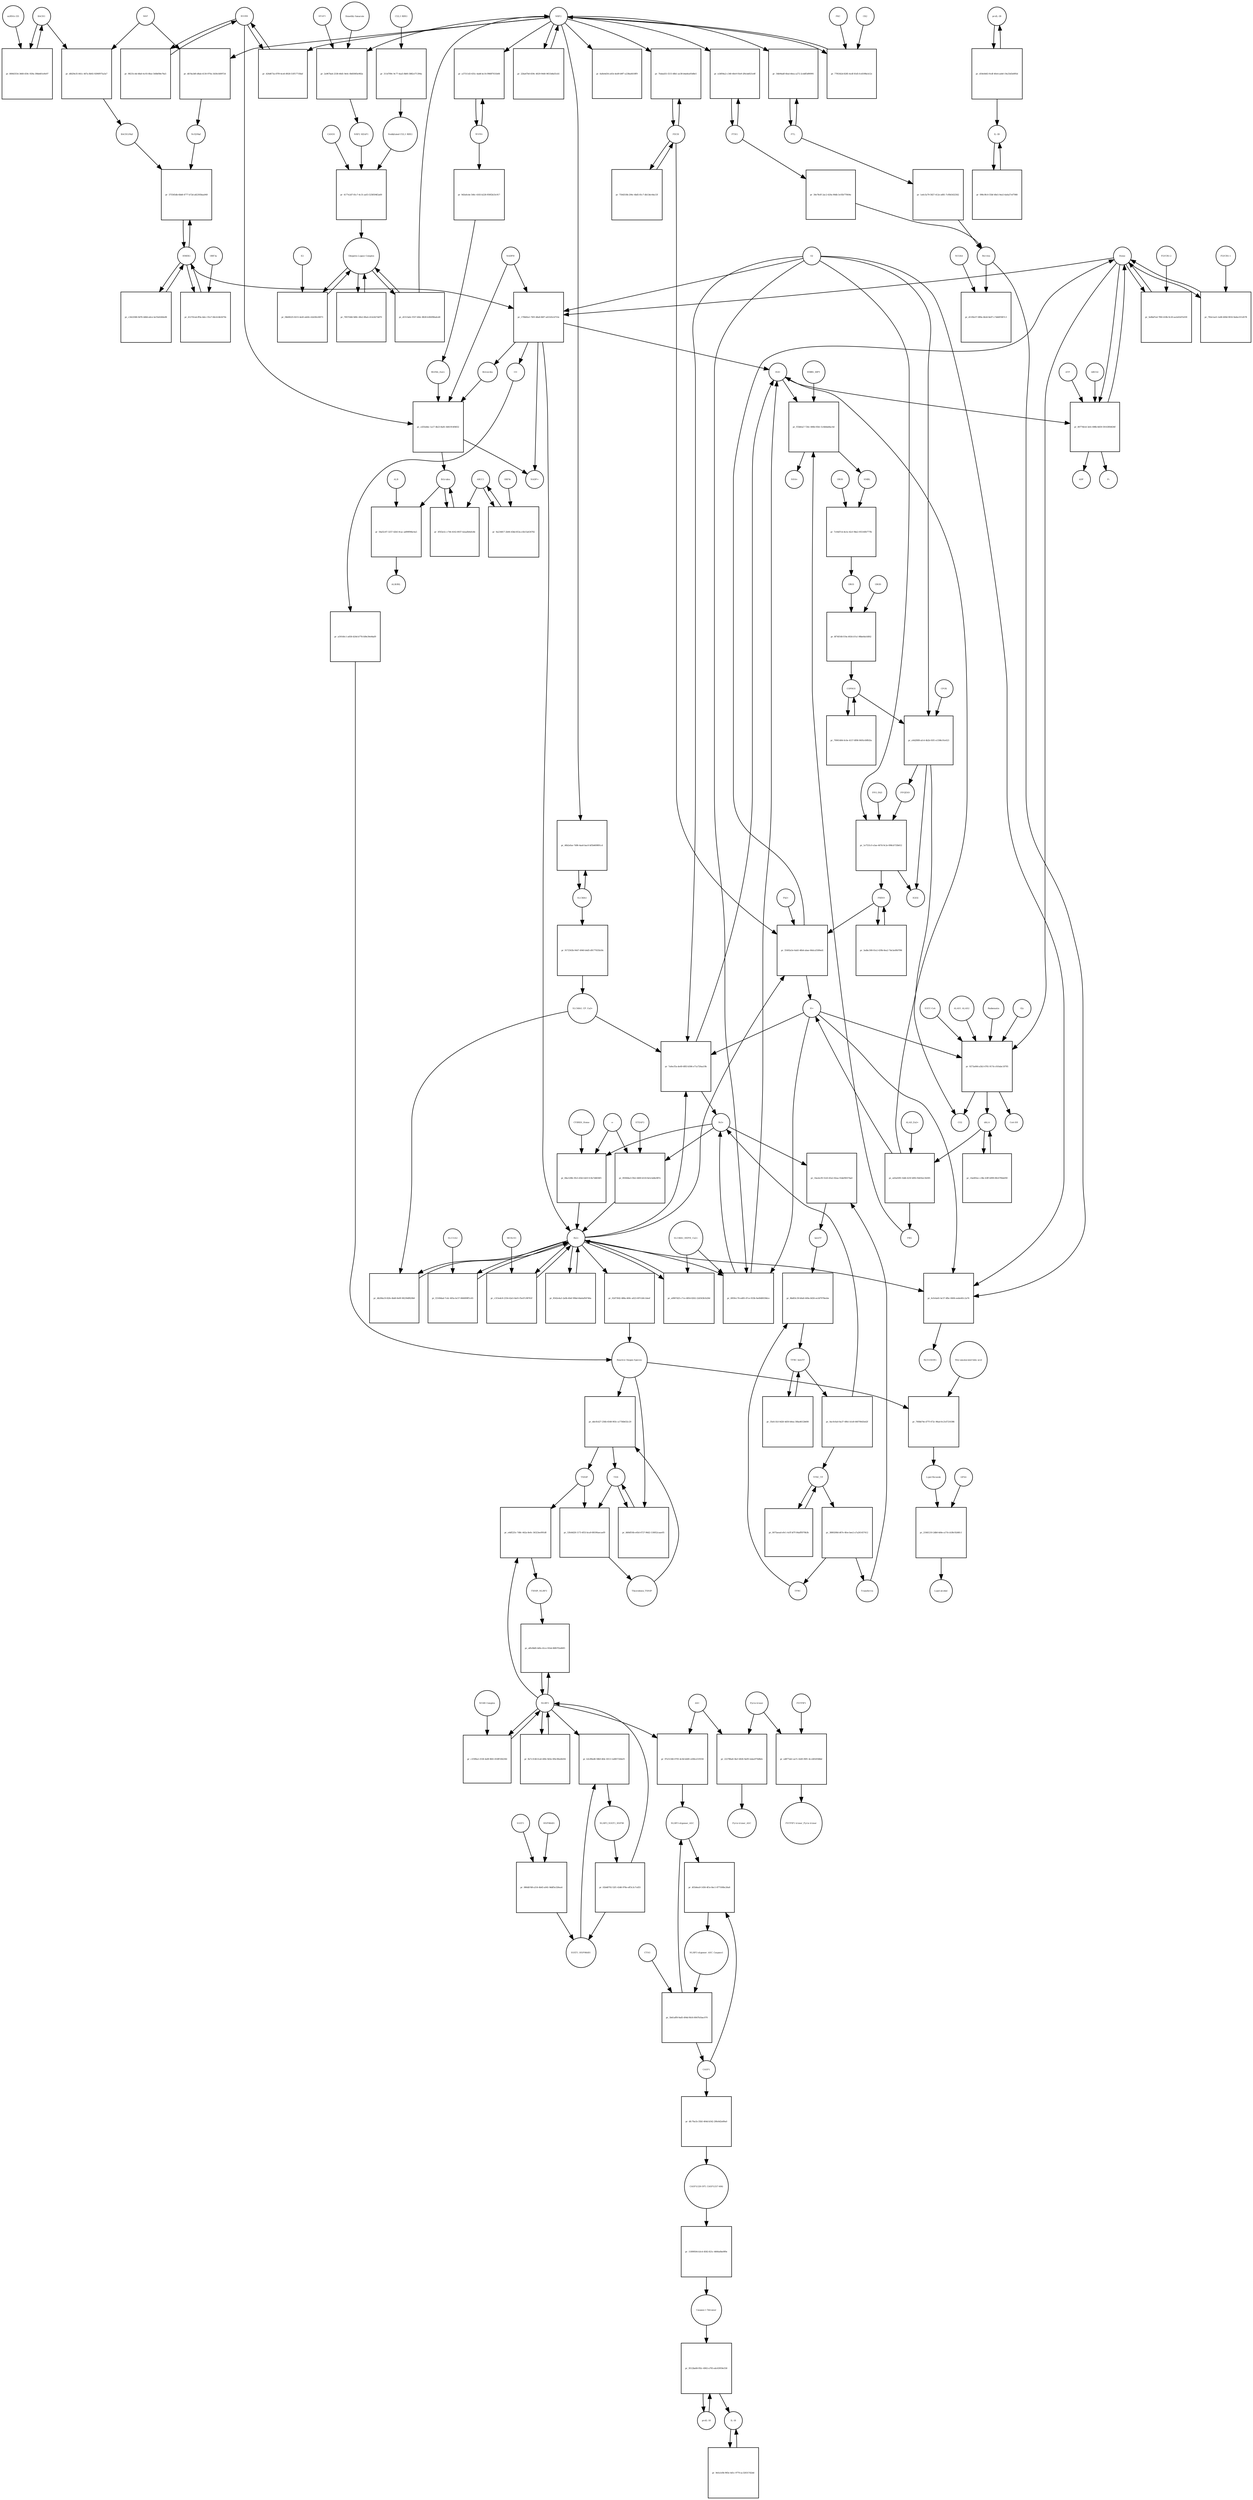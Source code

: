 strict digraph  {
Heme [annotation="urn_miriam_obo.chebi_CHEBI%3A30413", bipartite=0, cls="simple chemical", fontsize=4, label=Heme, shape=circle];
"pr_170b82a1-76f3-48a8-86f7-a63145cb753e" [annotation="", bipartite=1, cls=process, fontsize=4, label="pr_170b82a1-76f3-48a8-86f7-a63145cb753e", shape=square];
Biliverdin [annotation="urn_miriam_obo.chebi_CHEBI%3A17033", bipartite=0, cls="simple chemical", fontsize=4, label=Biliverdin, shape=circle];
HMOX1 [annotation="", bipartite=0, cls=macromolecule, fontsize=4, label=HMOX1, shape=circle];
O2 [annotation="urn_miriam_obo.chebi_CHEBI%3A15379", bipartite=0, cls="simple chemical", fontsize=4, label=O2, shape=circle];
NADPH [annotation="urn_miriam_obo.chebi_CHEBI%3A16474", bipartite=0, cls="simple chemical", fontsize=4, label=NADPH, shape=circle];
H2O [annotation="urn_miriam_obo.chebi_CHEBI%3A15377", bipartite=0, cls="simple chemical", fontsize=4, label=H2O, shape=circle];
"Fe2+" [annotation="urn_miriam_obo.chebi_CHEBI%3A29033", bipartite=0, cls="simple chemical", fontsize=4, label="Fe2+", shape=circle];
"NADP+" [annotation="urn_miriam_obo.chebi_CHEBI%3A18009", bipartite=0, cls="simple chemical", fontsize=4, label="NADP+", shape=circle];
CO [annotation="urn_miriam_obo.chebi_CHEBI%3A17245", bipartite=0, cls="simple chemical", fontsize=4, label=CO, shape=circle];
"pr_5e8bd7a4-7f60-418b-9c20-aa2e02d7e039" [annotation="", bipartite=1, cls=process, fontsize=4, label="pr_5e8bd7a4-7f60-418b-9c20-aa2e02d7e039", shape=square];
"FLVCR1-2" [annotation=urn_miriam_uniprot_Q9Y5Y0, bipartite=0, cls=macromolecule, fontsize=4, label="FLVCR1-2", shape=circle];
"pr_cd35ebbc-1a17-4b23-8a81-0d41914f4832" [annotation="", bipartite=1, cls=process, fontsize=4, label="pr_cd35ebbc-1a17-4b23-8a81-0d41914f4832", shape=square];
Bilirubin [annotation="urn_miriam_obo.chebi_CHEBI%3A16990", bipartite=0, cls="simple chemical", fontsize=4, label=Bilirubin, shape=circle];
BLVRB [annotation=urn_miriam_uniprot_P30043, bipartite=0, cls=macromolecule, fontsize=4, label=BLVRB, shape=circle];
"BLVRA_Zn2+" [annotation="urn_miriam_obo.chebi_CHEBI%3A29805|urn_miriam_uniprot_P53004", bipartite=0, cls=complex, fontsize=4, label="BLVRA_Zn2+", shape=circle];
"pr_3f5f2e5c-c744-4162-8937-b2aafb0efe4b" [annotation="", bipartite=1, cls=process, fontsize=4, label="pr_3f5f2e5c-c744-4162-8937-b2aafb0efe4b", shape=square];
ABCC1 [annotation="", bipartite=0, cls=macromolecule, fontsize=4, label=ABCC1, shape=circle];
"pr_56af2c87-3257-42b5-9cac-ad99f90bc6a5" [annotation="", bipartite=1, cls=process, fontsize=4, label="pr_56af2c87-3257-42b5-9cac-ad99f90bc6a5", shape=square];
ALB [annotation=urn_miriam_uniprot_P02768, bipartite=0, cls=macromolecule, fontsize=4, label=ALB, shape=circle];
"ALB/BIL" [annotation="urn_miriam_uniprot_P02768|urn_miriam_obo.chebi_CHEBI%3A16990", bipartite=0, cls=complex, fontsize=4, label="ALB/BIL", shape=circle];
NRF2 [annotation="", bipartite=0, cls=macromolecule, fontsize=4, label=NRF2, shape=circle];
"pr_db7da3d0-d8ab-4130-970a-3430cfd09724" [annotation="", bipartite=1, cls=process, fontsize=4, label="pr_db7da3d0-d8ab-4130-970a-3430cfd09724", shape=square];
MAF [annotation=urn_miriam_uniprot_O75444, bipartite=0, cls=macromolecule, fontsize=4, label=MAF, shape=circle];
"Nrf2/Maf" [annotation="", bipartite=0, cls=complex, fontsize=4, label="Nrf2/Maf", shape=circle];
"pr_dfd29e35-841c-467a-8b92-9290f975a3a7" [annotation="", bipartite=1, cls=process, fontsize=4, label="pr_dfd29e35-841c-467a-8b92-9290f975a3a7", shape=square];
BACH1 [annotation=urn_miriam_uniprot_O14867, bipartite=0, cls=macromolecule, fontsize=4, label=BACH1, shape=circle];
"BACH1/Maf" [annotation="", bipartite=0, cls=complex, fontsize=4, label="BACH1/Maf", shape=circle];
"pr_80843554-3468-459c-929a-39bb401e9e97" [annotation="", bipartite=1, cls=process, fontsize=4, label="pr_80843554-3468-459c-929a-39bb401e9e97", shape=square];
"miRNA-155" [annotation=urn_miriam_ncbigene_406947, bipartite=0, cls="nucleic acid feature", fontsize=4, label="miRNA-155", shape=circle];
"pr_375565db-6bb8-4777-b72d-a82393baa949" [annotation="", bipartite=1, cls=process, fontsize=4, label="pr_375565db-6bb8-4777-b72d-a82393baa949", shape=square];
PRIN9 [annotation="urn_miriam_obo.chebi_CHEBI%3A15430", bipartite=0, cls="simple chemical", fontsize=4, label=PRIN9, shape=circle];
"pr_55492a5e-6ab5-46b4-abae-66dca5589ed1" [annotation="", bipartite=1, cls=process, fontsize=4, label="pr_55492a5e-6ab5-46b4-abae-66dca5589ed1", shape=square];
FECH [annotation=urn_miriam_uniprot_P22830, bipartite=0, cls=macromolecule, fontsize=4, label=FECH, shape=circle];
"Pb2+" [annotation="urn_miriam_obo.chebi_CHEBI%3A27889", bipartite=0, cls="simple chemical", fontsize=4, label="Pb2+", shape=circle];
"H+" [annotation="urn_miriam_obo.chebi_CHEBI%3A15378", bipartite=0, cls="simple chemical", fontsize=4, label="H+", shape=circle];
"SUCC-CoA" [annotation="urn_miriam_obo.chebi_CHEBI%3A57292", bipartite=0, cls="simple chemical", fontsize=4, label="SUCC-CoA", shape=circle];
"pr_9273a064-a5b3-4781-917d-c010abc18795" [annotation="", bipartite=1, cls=process, fontsize=4, label="pr_9273a064-a5b3-4781-917d-c010abc18795", shape=square];
dALA [annotation="urn_miriam_obo.chebi_CHEBI%3A356416", bipartite=0, cls="simple chemical", fontsize=4, label=dALA, shape=circle];
ALAS1_ALAS2 [annotation="urn_miriam_uniprot_P13196|urn_miriam_uniprot_P22557", bipartite=0, cls=complex, fontsize=4, label=ALAS1_ALAS2, shape=circle];
Panhematin [annotation="urn_miriam_obo.chebi_CHEBI%3A50385", bipartite=0, cls="simple chemical", fontsize=4, label=Panhematin, shape=circle];
Gly [annotation="urn_miriam_obo.chebi_CHEBI%3A57305", bipartite=0, cls="simple chemical", fontsize=4, label=Gly, shape=circle];
"CoA-SH" [annotation="urn_miriam_obo.chebi_CHEBI%3A15346", bipartite=0, cls="simple chemical", fontsize=4, label="CoA-SH", shape=circle];
CO2 [annotation="urn_miriam_obo.chebi_CHEBI%3A16526", bipartite=0, cls="simple chemical", fontsize=4, label=CO2, shape=circle];
"pr_2a967ba4-2338-46d1-9e0c-0b83085e982a" [annotation="", bipartite=1, cls=process, fontsize=4, label="pr_2a967ba4-2338-46d1-9e0c-0b83085e982a", shape=square];
KEAP1 [annotation=urn_miriam_uniprot_Q14145, bipartite=0, cls=macromolecule, fontsize=4, label=KEAP1, shape=circle];
NRF2_KEAP1 [annotation="urn_miriam_uniprot_Q14145|urn_miriam_uniprot_Q16236", bipartite=0, cls=complex, fontsize=4, label=NRF2_KEAP1, shape=circle];
"Dimethly fumarate" [annotation="urn_miriam_obo.chebi_CHEBI%3A76004", bipartite=0, cls="simple chemical", fontsize=4, label="Dimethly fumarate", shape=circle];
"Ubiquitin Ligase Complex" [annotation="urn_miriam_uniprot_Q14145|urn_miriam_uniprot_Q15843|urn_miriam_uniprot_Q13618|urn_miriam_uniprot_P62877|urn_miriam_uniprot_Q16236|urn_miriam_uniprot_P0CG48|urn_miriam_pubmed_19940261|urn_miriam_interpro_IPR000608", bipartite=0, cls=complex, fontsize=4, label="Ubiquitin Ligase Complex", shape=circle];
"pr_70f37d46-9d9c-49e2-8fad-cfcb2427dd70" [annotation="", bipartite=1, cls=process, fontsize=4, label="pr_70f37d46-9d9c-49e2-8fad-cfcb2427dd70", shape=square];
"pr_ed3a03f0-1b46-425f-b992-fb450a13b595" [annotation="", bipartite=1, cls=process, fontsize=4, label="pr_ed3a03f0-1b46-425f-b992-fb450a13b595", shape=square];
PBG [annotation="urn_miriam_obo.chebi_CHEBI%3A58126", bipartite=0, cls="simple chemical", fontsize=4, label=PBG, shape=circle];
"ALAD_Zn2+" [annotation="urn_miriam_uniprot_P13716|urn_miriam_obo.chebi_CHEBI%3A29105", bipartite=0, cls=complex, fontsize=4, label="ALAD_Zn2+", shape=circle];
"pr_f55bfea7-726c-406b-93b1-5c4b8ab8ac4d" [annotation="", bipartite=1, cls=process, fontsize=4, label="pr_f55bfea7-726c-406b-93b1-5c4b8ab8ac4d", shape=square];
HMBL [annotation="urn_miriam_obo.chebi_CHEBI%3A57845", bipartite=0, cls="simple chemical", fontsize=4, label=HMBL, shape=circle];
HMBS_DIPY [annotation="urn_miriam_obo.chebi_CHEBI%3A36319|urn_miriam_uniprot_P08397", bipartite=0, cls=complex, fontsize=4, label=HMBS_DIPY, shape=circle];
"NH4+" [annotation="urn_miriam_obo.chebi_CHEBI%3A28938", bipartite=0, cls="simple chemical", fontsize=4, label="NH4+", shape=circle];
"pr_7c64d7cb-4e1e-42cf-9be2-95516fb777fb" [annotation="", bipartite=1, cls=process, fontsize=4, label="pr_7c64d7cb-4e1e-42cf-9be2-95516fb777fb", shape=square];
URO3 [annotation="urn_miriam_obo.chebi_CHEBI%3A15437", bipartite=0, cls="simple chemical", fontsize=4, label=URO3, shape=circle];
UROS [annotation=urn_miriam_uniprot_P10746, bipartite=0, cls=macromolecule, fontsize=4, label=UROS, shape=circle];
"pr_8f74f168-f19a-4924-b7a1-98be6dcfdf42" [annotation="", bipartite=1, cls=process, fontsize=4, label="pr_8f74f168-f19a-4924-b7a1-98be6dcfdf42", shape=square];
COPRO3 [annotation="urn_miriam_obo.chebi_CHEBI%3A15439", bipartite=0, cls="simple chemical", fontsize=4, label=COPRO3, shape=circle];
UROD [annotation=urn_miriam_uniprot_P06132, bipartite=0, cls=macromolecule, fontsize=4, label=UROD, shape=circle];
"pr_e9d2f8f8-afc4-4b2b-93f1-e1598c91e023" [annotation="", bipartite=1, cls=process, fontsize=4, label="pr_e9d2f8f8-afc4-4b2b-93f1-e1598c91e023", shape=square];
PPGEN9 [annotation="urn_miriam_obo.chebi_CHEBI%3A15435", bipartite=0, cls="simple chemical", fontsize=4, label=PPGEN9, shape=circle];
CPOX [annotation=urn_miriam_uniprot_P36551, bipartite=0, cls=macromolecule, fontsize=4, label=CPOX, shape=circle];
H2O2 [annotation="urn_miriam_obo.chebi_CHEBI%3A16240", bipartite=0, cls="simple chemical", fontsize=4, label=H2O2, shape=circle];
"pr_1e7531cf-e3ae-467d-9c2e-098cb733b612" [annotation="", bipartite=1, cls=process, fontsize=4, label="pr_1e7531cf-e3ae-467d-9c2e-098cb733b612", shape=square];
PPO_FAD [annotation="urn_miriam_obo.chebi_CHEBI%3A16238|urn_miriam_uniprot_P50336", bipartite=0, cls=complex, fontsize=4, label=PPO_FAD, shape=circle];
"pr_22ba67b0-839c-4029-9440-9651b8af3cb5" [annotation="", bipartite=1, cls=process, fontsize=4, label="pr_22ba67b0-839c-4029-9440-9651b8af3cb5", shape=square];
"pr_14a005ec-c38e-43ff-b999-89c67f6def00" [annotation="", bipartite=1, cls="uncertain process", fontsize=4, label="pr_14a005ec-c38e-43ff-b999-89c67f6def00", shape=square];
"pr_70901484-0c0e-4157-8f98-9695c69ffd3a" [annotation="", bipartite=1, cls="uncertain process", fontsize=4, label="pr_70901484-0c0e-4157-8f98-9695c69ffd3a", shape=square];
"pr_3adbc308-01e2-439b-8ea2-7de3a49b7f96" [annotation="", bipartite=1, cls="uncertain process", fontsize=4, label="pr_3adbc308-01e2-439b-8ea2-7de3a49b7f96", shape=square];
"Poly-unsaturated fatty acid" [annotation="urn_miriam_obo.chebi_CHEBI%3A26208", bipartite=0, cls="simple chemical", fontsize=4, label="Poly-unsaturated fatty acid", shape=circle];
"pr_760bb74e-d77f-472c-96ad-0c21d7216386" [annotation="", bipartite=1, cls=process, fontsize=4, label="pr_760bb74e-d77f-472c-96ad-0c21d7216386", shape=square];
"Lipid Peroxide" [annotation="urn_miriam_obo.chebi_CHEBI%3A61051", bipartite=0, cls="simple chemical", fontsize=4, label="Lipid Peroxide", shape=circle];
"Reactive Oxygen Species" [annotation="urn_miriam_obo.chebi_CHEBI%3A26523", bipartite=0, cls="simple chemical", fontsize=4, label="Reactive Oxygen Species", shape=circle];
"pr_6cfe4a61-bc57-4fbc-8406-eeded41c2a76" [annotation="", bipartite=1, cls=process, fontsize=4, label="pr_6cfe4a61-bc57-4fbc-8406-eeded41c2a76", shape=square];
"Fe(3+)O(OH)" [annotation="urn_miriam_obo.chebi_CHEBI%3A78619", bipartite=0, cls="simple chemical", fontsize=4, label="Fe(3+)O(OH)", shape=circle];
Ferritin [annotation=urn_miriam_uniprot_P02794, bipartite=0, cls=complex, fontsize=4, label=Ferritin, shape=circle];
"pr_db206a19-82fe-4bd0-8e9f-08239df820b0" [annotation="", bipartite=1, cls=process, fontsize=4, label="pr_db206a19-82fe-4bd0-8e9f-08239df820b0", shape=square];
"SLC40A1_CP_Cu2+" [annotation="urn_miriam_uniprot_P00450|urn_miriam_uniprot_Q9NP59|urn_miriam_obo.chebi_CHEBI%3A29036", bipartite=0, cls=complex, fontsize=4, label="SLC40A1_CP_Cu2+", shape=circle];
"pr_7a0ecf5a-de49-4f83-b584-e71a720aa19b" [annotation="", bipartite=1, cls=process, fontsize=4, label="pr_7a0ecf5a-de49-4f83-b584-e71a720aa19b", shape=square];
"Fe3+" [annotation="urn_miriam_obo.chebi_CHEBI%3A29034", bipartite=0, cls="simple chemical", fontsize=4, label="Fe3+", shape=circle];
SLC40A1 [annotation=urn_miriam_ncbigene_30061, bipartite=0, cls="nucleic acid feature", fontsize=4, label=SLC40A1, shape=circle];
"pr_46b2efae-7d06-4aa6-bac0-bf5b469891cd" [annotation="", bipartite=1, cls=process, fontsize=4, label="pr_46b2efae-7d06-4aa6-bac0-bf5b469891cd", shape=square];
FTH1 [annotation=urn_miriam_ncbigene_2495, bipartite=0, cls="nucleic acid feature", fontsize=4, label=FTH1, shape=circle];
"pr_e24f04a2-c340-40e9-93e9-2f6cbd021e8f" [annotation="", bipartite=1, cls=process, fontsize=4, label="pr_e24f04a2-c340-40e9-93e9-2f6cbd021e8f", shape=square];
FTL [annotation=urn_miriam_ncbigene_2512, bipartite=0, cls="nucleic acid feature", fontsize=4, label=FTL, shape=circle];
"pr_54b94adf-6fad-46ea-a272-2cddf5d90991" [annotation="", bipartite=1, cls=process, fontsize=4, label="pr_54b94adf-6fad-46ea-a272-2cddf5d90991", shape=square];
"pr_30e78cff-2ac2-420a-90db-3c05b77f404c" [annotation="", bipartite=1, cls=process, fontsize=4, label="pr_30e78cff-2ac2-420a-90db-3c05b77f404c", shape=square];
"pr_1a6c5a79-5827-412e-a681-7cf0b5432562" [annotation="", bipartite=1, cls=process, fontsize=4, label="pr_1a6c5a79-5827-412e-a681-7cf0b5432562", shape=square];
"pr_7fabad31-f215-48b1-ae38-b4a8ea93d8e5" [annotation="", bipartite=1, cls=process, fontsize=4, label="pr_7fabad31-f215-48b1-ae38-b4a8ea93d8e5", shape=square];
"pr_750d318b-204c-4bd5-81c7-db13dc44a13f" [annotation="", bipartite=1, cls=process, fontsize=4, label="pr_750d318b-204c-4bd5-81c7-db13dc44a13f", shape=square];
"pr_c3422586-9d76-448d-a6ce-bcf3e62b9a98" [annotation="", bipartite=1, cls=process, fontsize=4, label="pr_c3422586-9d76-448d-a6ce-bcf3e62b9a98", shape=square];
BLVRA [annotation=urn_miriam_ncbigene_644, bipartite=0, cls="nucleic acid feature", fontsize=4, label=BLVRA, shape=circle];
"pr_a37311d3-635c-4ab8-bc16-f968f7031b08" [annotation="", bipartite=1, cls=process, fontsize=4, label="pr_a37311d3-635c-4ab8-bc16-f968f7031b08", shape=square];
"pr_426d673a-87f9-4ce6-8928-51ff1771fbaf" [annotation="", bipartite=1, cls=process, fontsize=4, label="pr_426d673a-87f9-4ce6-8928-51ff1771fbaf", shape=square];
"pr_98231c4d-48a0-4c93-8fae-540bf08e76a5" [annotation="", bipartite=1, cls=process, fontsize=4, label="pr_98231c4d-48a0-4c93-8fae-540bf08e76a5", shape=square];
"pr_9d3a6cde-546c-4183-b228-959f2b33c917" [annotation="", bipartite=1, cls=process, fontsize=4, label="pr_9d3a6cde-546c-4183-b228-959f2b33c917", shape=square];
"pr_9172563b-9447-4940-b4d5-d9177635b18c" [annotation="", bipartite=1, cls=process, fontsize=4, label="pr_9172563b-9447-4940-b4d5-d9177635b18c", shape=square];
"pr_d11f6e57-089a-4b2d-8a97-c7dd4f5967c3" [annotation="", bipartite=1, cls=process, fontsize=4, label="pr_d11f6e57-089a-4b2d-8a97-c7dd4f5967c3", shape=square];
NCOA4 [annotation=urn_miriam_uniprot_Q13772, bipartite=0, cls=macromolecule, fontsize=4, label=NCOA4, shape=circle];
"pr_84a1208c-ffe5-43b3-b41f-fc9e7d4836f1" [annotation="", bipartite=1, cls=process, fontsize=4, label="pr_84a1208c-ffe5-43b3-b41f-fc9e7d4836f1", shape=square];
CYBRD1_Heme [annotation="urn_miriam_uniprot_Q53TN4|urn_miriam_obo.chebi_CHEBI%3A30413", bipartite=0, cls=complex, fontsize=4, label=CYBRD1_Heme, shape=circle];
"e-" [annotation="urn_miriam_obo.chebi_CHEBI%3A10545", bipartite=0, cls="simple chemical", fontsize=4, label="e-", shape=circle];
"pr_f2169dad-7cdc-405a-bc57-066699ff1c65" [annotation="", bipartite=1, cls=process, fontsize=4, label="pr_f2169dad-7cdc-405a-bc57-066699ff1c65", shape=square];
SLC11A2 [annotation=urn_miriam_uniprot_P49281, bipartite=0, cls=macromolecule, fontsize=4, label=SLC11A2, shape=circle];
"pr_218d1210-2db8-4d4e-a17d-cb38c92d4fc1" [annotation="", bipartite=1, cls=process, fontsize=4, label="pr_218d1210-2db8-4d4e-a17d-cb38c92d4fc1", shape=square];
"Lipid alcohol" [annotation="urn_miriam_obo.chebi_CHEBI%3A24026", bipartite=0, cls="simple chemical", fontsize=4, label="Lipid alcohol", shape=circle];
GPX4 [annotation=urn_miriam_uniprot_P36969, bipartite=0, cls=macromolecule, fontsize=4, label=GPX4, shape=circle];
"pr_412741ab-ff0a-4dcc-91e7-66cb14b3475b" [annotation="", bipartite=1, cls=process, fontsize=4, label="pr_412741ab-ff0a-4dcc-91e7-66cb14b3475b", shape=square];
ORF3a [annotation="urn_miriam_uniprot_P0DTC3|urn_miriam_taxonomy_2697049", bipartite=0, cls=macromolecule, fontsize=4, label=ORF3a, shape=circle];
"pr_02d73fd2-488a-469c-a023-697cb9c1deef" [annotation="", bipartite=1, cls=process, fontsize=4, label="pr_02d73fd2-488a-469c-a023-697cb9c1deef", shape=square];
"pr_9a234817-2b06-43bd-853a-e5b15a634782" [annotation="", bipartite=1, cls=process, fontsize=4, label="pr_9a234817-2b06-43bd-853a-e5b15a634782", shape=square];
ORF9c [annotation=urn_miriam_taxonomy_2697049, bipartite=0, cls=macromolecule, fontsize=4, label=ORF9c, shape=circle];
CUL3_RBX1 [annotation="urn_miriam_uniprot_Q13618|urn_miriam_uniprot_P62877", bipartite=0, cls=complex, fontsize=4, label=CUL3_RBX1, shape=circle];
"pr_311d789c-9c77-4aa5-8bf6-5882cf71394a" [annotation="", bipartite=1, cls=process, fontsize=4, label="pr_311d789c-9c77-4aa5-8bf6-5882cf71394a", shape=square];
"Neddylated CUL3_RBX1" [annotation="urn_miriam_uniprot_Q15843|urn_miriam_uniprot_Q13618|urn_miriam_uniprot_P62877", bipartite=0, cls=complex, fontsize=4, label="Neddylated CUL3_RBX1", shape=circle];
"pr_6a8e4d34-a41b-4ed9-b9f7-a238ad410ff9" [annotation="", bipartite=1, cls=process, fontsize=4, label="pr_6a8e4d34-a41b-4ed9-b9f7-a238ad410ff9", shape=square];
"pr_4177e2d7-81c7-4c31-aef3-5258594f2a69" [annotation="", bipartite=1, cls=process, fontsize=4, label="pr_4177e2d7-81c7-4c31-aef3-5258594f2a69", shape=square];
CAND1 [annotation=urn_miriam_uniprot_Q86VP6, bipartite=0, cls=macromolecule, fontsize=4, label=CAND1, shape=circle];
E2 [annotation=urn_miriam_interpro_IPR000608, bipartite=0, cls=macromolecule, fontsize=4, label=E2, shape=circle];
"pr_f4b08225-8215-4e45-ab04-c42d3fe20073" [annotation="", bipartite=1, cls=process, fontsize=4, label="pr_f4b08225-8215-4e45-ab04-c42d3fe20073", shape=square];
"pr_77f6342d-8285-4cdf-81d5-fcd109bcb12c" [annotation="", bipartite=1, cls=process, fontsize=4, label="pr_77f6342d-8285-4cdf-81d5-fcd109bcb12c", shape=square];
PKC [annotation="urn_miriam_pubmed_12198130|urn_miriam_interpro_IPR012233", bipartite=0, cls=macromolecule, fontsize=4, label=PKC, shape=circle];
CK2 [annotation="", bipartite=0, cls=macromolecule, fontsize=4, label=CK2, shape=circle];
"pr_782e1ae5-1a68-400d-9016-9a6ec011d578" [annotation="", bipartite=1, cls=process, fontsize=4, label="pr_782e1ae5-1a68-400d-9016-9a6ec011d578", shape=square];
"FLVCR1-1" [annotation=urn_miriam_uniprot_Q9Y5Y0, bipartite=0, cls=macromolecule, fontsize=4, label="FLVCR1-1", shape=circle];
"pr_80774b1d-3efe-498b-8d59-59143f64636f" [annotation="", bipartite=1, cls=process, fontsize=4, label="pr_80774b1d-3efe-498b-8d59-59143f64636f", shape=square];
ABCG2 [annotation=urn_miriam_uniprot_Q9UNQ0, bipartite=0, cls="macromolecule multimer", fontsize=4, label=ABCG2, shape=circle];
ATP [annotation="urn_miriam_obo.chebi_CHEBI%3A30616", bipartite=0, cls="simple chemical", fontsize=4, label=ATP, shape=circle];
Pi [annotation="urn_miriam_obo.chebi_CHEBI%3A18367", bipartite=0, cls="simple chemical", fontsize=4, label=Pi, shape=circle];
ADP [annotation="urn_miriam_obo.chebi_CHEBI%3A456216", bipartite=0, cls="simple chemical", fontsize=4, label=ADP, shape=circle];
"pr_a0907d25-c7ce-4854-8262-22d343b1b29d" [annotation="", bipartite=1, cls=process, fontsize=4, label="pr_a0907d25-c7ce-4854-8262-22d343b1b29d", shape=square];
"SLC40A1_HEPH_Cu2+" [annotation="urn_miriam_uniprot_Q9BQS7|urn_miriam_uniprot_Q9NP59|urn_miriam_obo.chebi_CHEBI%3A28694", bipartite=0, cls=complex, fontsize=4, label="SLC40A1_HEPH_Cu2+", shape=circle];
"pr_6959cc76-ed05-47ce-933b-9a49d0039dce" [annotation="", bipartite=1, cls=process, fontsize=4, label="pr_6959cc76-ed05-47ce-933b-9a49d0039dce", shape=square];
"pr_1ba2ecf0-51d3-45e2-82aa-55def00374a0" [annotation="", bipartite=1, cls=process, fontsize=4, label="pr_1ba2ecf0-51d3-45e2-82aa-55def00374a0", shape=square];
Transferrin [annotation=urn_miriam_uniprot_P02787, bipartite=0, cls=macromolecule, fontsize=4, label=Transferrin, shape=circle];
holoTF [annotation="urn_miriam_uniprot_P02787|urn_miriam_obo.chebi_CHEBI%3A29034", bipartite=0, cls=complex, fontsize=4, label=holoTF, shape=circle];
TFRC [annotation=urn_miriam_uniprot_P02786, bipartite=0, cls="macromolecule multimer", fontsize=4, label=TFRC, shape=circle];
"pr_8bd03c39-b0a8-449a-b026-ee3d7978eebe" [annotation="", bipartite=1, cls=process, fontsize=4, label="pr_8bd03c39-b0a8-449a-b026-ee3d7978eebe", shape=square];
TFRC_holoTF [annotation="urn_miriam_uniprot_P02787|urn_miriam_obo.chebi_CHEBI%3A29034|urn_miriam_uniprot_P02786", bipartite=0, cls=complex, fontsize=4, label=TFRC_holoTF, shape=circle];
"pr_35efc1b3-0d26-4d50-b6ea-30ba4612b608" [annotation="", bipartite=1, cls=process, fontsize=4, label="pr_35efc1b3-0d26-4d50-b6ea-30ba4612b608", shape=square];
"pr_0ac0c6a0-8a37-49b1-b1e8-640700d3ed2f" [annotation="", bipartite=1, cls=process, fontsize=4, label="pr_0ac0c6a0-8a37-49b1-b1e8-640700d3ed2f", shape=square];
TFRC_TF [annotation="urn_miriam_uniprot_P02787|urn_miriam_uniprot_P02786", bipartite=0, cls=complex, fontsize=4, label=TFRC_TF, shape=circle];
"pr_093fd4a3-f3b2-4400-b518-8e5cbd4e987e" [annotation="", bipartite=1, cls=process, fontsize=4, label="pr_093fd4a3-f3b2-4400-b518-8e5cbd4e987e", shape=square];
STEAP3 [annotation=urn_miriam_uniprot_Q658P3, bipartite=0, cls=macromolecule, fontsize=4, label=STEAP3, shape=circle];
"pr_c315edc8-2354-42e5-8a01-f5e47c98761f" [annotation="", bipartite=1, cls=process, fontsize=4, label="pr_c315edc8-2354-42e5-8a01-f5e47c98761f", shape=square];
MCOLN1 [annotation=urn_miriam_uniprot_Q9GZU1, bipartite=0, cls=macromolecule, fontsize=4, label=MCOLN1, shape=circle];
"pr_8542e4a3-2a0b-40ef-99bd-64a6af04746a" [annotation="", bipartite=1, cls=process, fontsize=4, label="pr_8542e4a3-2a0b-40ef-99bd-64a6af04746a", shape=square];
"pr_0075aead-e9c1-4cff-bf7f-84afff079b3b" [annotation="", bipartite=1, cls=process, fontsize=4, label="pr_0075aead-e9c1-4cff-bf7f-84afff079b3b", shape=square];
"pr_3880208d-d67e-4fee-bee2-a7a261457412" [annotation="", bipartite=1, cls=process, fontsize=4, label="pr_3880208d-d67e-4fee-bee2-a7a261457412", shape=square];
"pr_d1513a6c-f557-4fdc-8828-b382f80adcd0" [annotation="", bipartite=1, cls=process, fontsize=4, label="pr_d1513a6c-f557-4fdc-8828-b382f80adcd0", shape=square];
Thioredoxin_TXNIP [annotation="urn_miriam_uniprot_P10599|urn_miriam_uniprot_Q9H3M7", bipartite=0, cls=complex, fontsize=4, label=Thioredoxin_TXNIP, shape=circle];
"pr_ddc81d27-256b-4548-903c-a1756b632c20" [annotation="", bipartite=1, cls=process, fontsize=4, label="pr_ddc81d27-256b-4548-903c-a1756b632c20", shape=square];
TXNIP [annotation=urn_miriam_uniprot_Q9H3M7, bipartite=0, cls=macromolecule, fontsize=4, label=TXNIP, shape=circle];
TXN [annotation=urn_miriam_uniprot_P10599, bipartite=0, cls=macromolecule, fontsize=4, label=TXN, shape=circle];
NLRP3 [annotation=urn_miriam_uniprot_Q96P20, bipartite=0, cls=macromolecule, fontsize=4, label=NLRP3, shape=circle];
"pr_c1f3f6a2-2530-4e8f-8fd1-816ff18423fd" [annotation="", bipartite=1, cls=process, fontsize=4, label="pr_c1f3f6a2-2530-4e8f-8fd1-816ff18423fd", shape=square];
"Nf-KB Complex" [annotation="urn_miriam_uniprot_P19838|urn_miriam_uniprot_Q04206|urn_miriam_uniprot_Q00653", bipartite=0, cls=complex, fontsize=4, label="Nf-KB Complex", shape=circle];
"pr_9e7c3146-fca6-40fe-9d3e-0f4c00ed4204" [annotation="", bipartite=1, cls=process, fontsize=4, label="pr_9e7c3146-fca6-40fe-9d3e-0f4c00ed4204", shape=square];
"pr_8d0df16b-e45d-4727-96d2-118052caae05" [annotation="", bipartite=1, cls=process, fontsize=4, label="pr_8d0df16b-e45d-4727-96d2-118052caae05", shape=square];
"pr_53fe8d28-1173-4f53-bca9-88190aecaef9" [annotation="", bipartite=1, cls=process, fontsize=4, label="pr_53fe8d28-1173-4f53-bca9-88190aecaef9", shape=square];
HSP90AB1 [annotation=urn_miriam_uniprot_P08238, bipartite=0, cls=macromolecule, fontsize=4, label=HSP90AB1, shape=circle];
"pr_086db7d8-a314-4b45-a041-9ddf5e326ea4" [annotation="", bipartite=1, cls=process, fontsize=4, label="pr_086db7d8-a314-4b45-a041-9ddf5e326ea4", shape=square];
SUGT1 [annotation=urn_miriam_uniprot_Q9Y2Z0, bipartite=0, cls=macromolecule, fontsize=4, label=SUGT1, shape=circle];
SUGT1_HSP90AB1 [annotation="urn_miriam_uniprot_P08238|urn_miriam_uniprot_Q9Y2Z0", bipartite=0, cls=complex, fontsize=4, label=SUGT1_HSP90AB1, shape=circle];
"pr_b3c89ed8-58b9-4fdc-8313-1a6857244ef3" [annotation="", bipartite=1, cls=process, fontsize=4, label="pr_b3c89ed8-58b9-4fdc-8313-1a6857244ef3", shape=square];
NLRP3_SUGT1_HSP90 [annotation="urn_miriam_uniprot_P08238|urn_miriam_uniprot_Q96P20|urn_miriam_uniprot_Q9Y2Z0", bipartite=0, cls=complex, fontsize=4, label=NLRP3_SUGT1_HSP90, shape=circle];
"pr_e4df225c-7d8c-442a-8e0c-34323ee991d8" [annotation="", bipartite=1, cls=process, fontsize=4, label="pr_e4df225c-7d8c-442a-8e0c-34323ee991d8", shape=square];
TXNIP_NLRP3 [annotation="urn_miriam_uniprot_Q9H3M7|urn_miriam_uniprot_Q96P20", bipartite=0, cls=complex, fontsize=4, label=TXNIP_NLRP3, shape=circle];
"pr_97e51346-0705-4c0d-b449-cd38ce535556" [annotation="", bipartite=1, cls=process, fontsize=4, label="pr_97e51346-0705-4c0d-b449-cd38ce535556", shape=square];
ASC [annotation=urn_miriam_uniprot_Q9ULZ3, bipartite=0, cls=macromolecule, fontsize=4, label=ASC, shape=circle];
"NLRP3 oligomer_ASC" [annotation="urn_miriam_uniprot_Q9ULZ3|urn_miriam_obo.chebi_CHEBI%3A36080", bipartite=0, cls=complex, fontsize=4, label="NLRP3 oligomer_ASC", shape=circle];
"pr_4f1b6ea9-1456-4f1e-8ec1-877100bc26a8" [annotation="", bipartite=1, cls=process, fontsize=4, label="pr_4f1b6ea9-1456-4f1e-8ec1-877100bc26a8", shape=square];
CASP1 [annotation=urn_miriam_uniprot_P29466, bipartite=0, cls=macromolecule, fontsize=4, label=CASP1, shape=circle];
"NLRP3 oligomer_ASC_Caspase1" [annotation="urn_miriam_uniprot_P29466|urn_miriam_uniprot_Q9ULZ3", bipartite=0, cls=complex, fontsize=4, label="NLRP3 oligomer_ASC_Caspase1", shape=circle];
"pr_222786a8-3bcf-4826-9a09-2aba2f70d8eb" [annotation="", bipartite=1, cls=process, fontsize=4, label="pr_222786a8-3bcf-4826-9a09-2aba2f70d8eb", shape=square];
"Pyrin trimer" [annotation=urn_miriam_uniprot_O15553, bipartite=0, cls=complex, fontsize=4, label="Pyrin trimer", shape=circle];
"Pyrin trimer_ASC" [annotation="urn_miriam_uniprot_O15553|urn_miriam_uniprot_Q9ULZ3", bipartite=0, cls=complex, fontsize=4, label="Pyrin trimer_ASC", shape=circle];
"pr_ed877ab1-aa7c-42d5-90f1-4ccd45459dbd" [annotation="", bipartite=1, cls=process, fontsize=4, label="pr_ed877ab1-aa7c-42d5-90f1-4ccd45459dbd", shape=square];
PSTPIP1 [annotation=urn_miriam_uniprot_O43586, bipartite=0, cls="macromolecule multimer", fontsize=4, label=PSTPIP1, shape=circle];
"PSTPIP1 trimer_Pyrin trimer" [annotation="urn_miriam_uniprot_O15553|urn_miriam_uniprot_O43586", bipartite=0, cls=complex, fontsize=4, label="PSTPIP1 trimer_Pyrin trimer", shape=circle];
"pr_5b41aff8-9ad5-494d-9b16-8047b1bac070" [annotation="", bipartite=1, cls=process, fontsize=4, label="pr_5b41aff8-9ad5-494d-9b16-8047b1bac070", shape=square];
CTSG [annotation=urn_miriam_uniprot_P08311, bipartite=0, cls=macromolecule, fontsize=4, label=CTSG, shape=circle];
"pr_dfc70a1b-35b5-404d-b542-29fe0d2e89a0" [annotation="", bipartite=1, cls=process, fontsize=4, label="pr_dfc70a1b-35b5-404d-b542-29fe0d2e89a0", shape=square];
"CASP1(120-197)_CASP1(317-404)" [annotation=urn_miriam_uniprot_P29466, bipartite=0, cls=complex, fontsize=4, label="CASP1(120-197)_CASP1(317-404)", shape=circle];
"pr_11899504-b3c4-4582-821c-4666a0be9f9e" [annotation="", bipartite=1, cls=process, fontsize=4, label="pr_11899504-b3c4-4582-821c-4666a0be9f9e", shape=square];
"Caspase-1 Tetramer" [annotation=urn_miriam_uniprot_P29466, bipartite=0, cls="complex multimer", fontsize=4, label="Caspase-1 Tetramer", shape=circle];
"proIL-1B" [annotation=urn_miriam_uniprot_P01584, bipartite=0, cls=macromolecule, fontsize=4, label="proIL-1B", shape=circle];
"pr_d18e0d43-9cdf-40e4-aeb0-19a33d3e895d" [annotation="", bipartite=1, cls=process, fontsize=4, label="pr_d18e0d43-9cdf-40e4-aeb0-19a33d3e895d", shape=square];
"IL-1B" [annotation=urn_miriam_uniprot_P01584, bipartite=0, cls=macromolecule, fontsize=4, label="IL-1B", shape=circle];
"pr_096c9fc0-55bf-48e5-9ea5-6a6a57ef7980" [annotation="", bipartite=1, cls="omitted process", fontsize=4, label="pr_096c9fc0-55bf-48e5-9ea5-6a6a57ef7980", shape=square];
"pr_affe9b85-b0fa-41ce-91b4-80f67f2e80f3" [annotation="", bipartite=1, cls=process, fontsize=4, label="pr_affe9b85-b0fa-41ce-91b4-80f67f2e80f3", shape=square];
"proIL-18" [annotation=urn_miriam_uniprot_Q14116, bipartite=0, cls=macromolecule, fontsize=4, label="proIL-18", shape=circle];
"pr_9512ba68-f92c-4902-a795-edc63959e558" [annotation="", bipartite=1, cls=process, fontsize=4, label="pr_9512ba68-f92c-4902-a795-edc63959e558", shape=square];
"IL-18" [annotation=urn_miriam_uniprot_Q14116, bipartite=0, cls=macromolecule, fontsize=4, label="IL-18", shape=circle];
"pr_9efa1e0b-965e-4d1c-9770-ac320317d2dd" [annotation="", bipartite=1, cls="omitted process", fontsize=4, label="pr_9efa1e0b-965e-4d1c-9770-ac320317d2dd", shape=square];
"pr_a59140c1-a658-420d-b778-fd9e39e9daf9" [annotation="", bipartite=1, cls=process, fontsize=4, label="pr_a59140c1-a658-420d-b778-fd9e39e9daf9", shape=square];
"pr_02b48792-52f1-43d6-978e-eff3c3c7cd55" [annotation="", bipartite=1, cls=process, fontsize=4, label="pr_02b48792-52f1-43d6-978e-eff3c3c7cd55", shape=square];
Heme -> "pr_170b82a1-76f3-48a8-86f7-a63145cb753e"  [annotation="", interaction_type=consumption];
Heme -> "pr_5e8bd7a4-7f60-418b-9c20-aa2e02d7e039"  [annotation="", interaction_type=consumption];
Heme -> "pr_9273a064-a5b3-4781-917d-c010abc18795"  [annotation=urn_miriam_pubmed_25446301, interaction_type=inhibition];
Heme -> "pr_782e1ae5-1a68-400d-9016-9a6ec011d578"  [annotation="", interaction_type=consumption];
Heme -> "pr_80774b1d-3efe-498b-8d59-59143f64636f"  [annotation="", interaction_type=consumption];
"pr_170b82a1-76f3-48a8-86f7-a63145cb753e" -> Biliverdin  [annotation="", interaction_type=production];
"pr_170b82a1-76f3-48a8-86f7-a63145cb753e" -> H2O  [annotation="", interaction_type=production];
"pr_170b82a1-76f3-48a8-86f7-a63145cb753e" -> "Fe2+"  [annotation="", interaction_type=production];
"pr_170b82a1-76f3-48a8-86f7-a63145cb753e" -> "NADP+"  [annotation="", interaction_type=production];
"pr_170b82a1-76f3-48a8-86f7-a63145cb753e" -> CO  [annotation="", interaction_type=production];
Biliverdin -> "pr_cd35ebbc-1a17-4b23-8a81-0d41914f4832"  [annotation="", interaction_type=consumption];
HMOX1 -> "pr_170b82a1-76f3-48a8-86f7-a63145cb753e"  [annotation="", interaction_type=catalysis];
HMOX1 -> "pr_375565db-6bb8-4777-b72d-a82393baa949"  [annotation="", interaction_type=consumption];
HMOX1 -> "pr_c3422586-9d76-448d-a6ce-bcf3e62b9a98"  [annotation="", interaction_type=consumption];
HMOX1 -> "pr_412741ab-ff0a-4dcc-91e7-66cb14b3475b"  [annotation="", interaction_type=consumption];
O2 -> "pr_170b82a1-76f3-48a8-86f7-a63145cb753e"  [annotation="", interaction_type=consumption];
O2 -> "pr_e9d2f8f8-afc4-4b2b-93f1-e1598c91e023"  [annotation="", interaction_type=consumption];
O2 -> "pr_1e7531cf-e3ae-467d-9c2e-098cb733b612"  [annotation="", interaction_type=consumption];
O2 -> "pr_6cfe4a61-bc57-4fbc-8406-eeded41c2a76"  [annotation="", interaction_type=consumption];
O2 -> "pr_7a0ecf5a-de49-4f83-b584-e71a720aa19b"  [annotation="", interaction_type=consumption];
O2 -> "pr_6959cc76-ed05-47ce-933b-9a49d0039dce"  [annotation="", interaction_type=consumption];
NADPH -> "pr_170b82a1-76f3-48a8-86f7-a63145cb753e"  [annotation="", interaction_type=consumption];
NADPH -> "pr_cd35ebbc-1a17-4b23-8a81-0d41914f4832"  [annotation="", interaction_type=consumption];
H2O -> "pr_f55bfea7-726c-406b-93b1-5c4b8ab8ac4d"  [annotation="", interaction_type=consumption];
H2O -> "pr_80774b1d-3efe-498b-8d59-59143f64636f"  [annotation="", interaction_type=consumption];
"Fe2+" -> "pr_55492a5e-6ab5-46b4-abae-66dca5589ed1"  [annotation="", interaction_type=consumption];
"Fe2+" -> "pr_6cfe4a61-bc57-4fbc-8406-eeded41c2a76"  [annotation="", interaction_type=consumption];
"Fe2+" -> "pr_db206a19-82fe-4bd0-8e9f-08239df820b0"  [annotation="", interaction_type=consumption];
"Fe2+" -> "pr_7a0ecf5a-de49-4f83-b584-e71a720aa19b"  [annotation="", interaction_type=consumption];
"Fe2+" -> "pr_f2169dad-7cdc-405a-bc57-066699ff1c65"  [annotation="", interaction_type=consumption];
"Fe2+" -> "pr_02d73fd2-488a-469c-a023-697cb9c1deef"  [annotation="urn_miriam_pubmed_26794443|urn_miriam_pubmed_30692038", interaction_type=catalysis];
"Fe2+" -> "pr_a0907d25-c7ce-4854-8262-22d343b1b29d"  [annotation="", interaction_type=consumption];
"Fe2+" -> "pr_6959cc76-ed05-47ce-933b-9a49d0039dce"  [annotation="", interaction_type=consumption];
"Fe2+" -> "pr_c315edc8-2354-42e5-8a01-f5e47c98761f"  [annotation="", interaction_type=consumption];
"Fe2+" -> "pr_8542e4a3-2a0b-40ef-99bd-64a6af04746a"  [annotation="", interaction_type=consumption];
CO -> "pr_a59140c1-a658-420d-b778-fd9e39e9daf9"  [annotation="urn_miriam_pubmed_28356568|urn_miriam_pubmed_25770182", interaction_type=inhibition];
"pr_5e8bd7a4-7f60-418b-9c20-aa2e02d7e039" -> Heme  [annotation="", interaction_type=production];
"FLVCR1-2" -> "pr_5e8bd7a4-7f60-418b-9c20-aa2e02d7e039"  [annotation="", interaction_type=catalysis];
"pr_cd35ebbc-1a17-4b23-8a81-0d41914f4832" -> Bilirubin  [annotation="", interaction_type=production];
"pr_cd35ebbc-1a17-4b23-8a81-0d41914f4832" -> "NADP+"  [annotation="", interaction_type=production];
Bilirubin -> "pr_3f5f2e5c-c744-4162-8937-b2aafb0efe4b"  [annotation="", interaction_type=consumption];
Bilirubin -> "pr_56af2c87-3257-42b5-9cac-ad99f90bc6a5"  [annotation="", interaction_type=consumption];
BLVRB -> "pr_cd35ebbc-1a17-4b23-8a81-0d41914f4832"  [annotation="", interaction_type=catalysis];
BLVRB -> "pr_426d673a-87f9-4ce6-8928-51ff1771fbaf"  [annotation="", interaction_type=consumption];
BLVRB -> "pr_98231c4d-48a0-4c93-8fae-540bf08e76a5"  [annotation="", interaction_type=consumption];
"BLVRA_Zn2+" -> "pr_cd35ebbc-1a17-4b23-8a81-0d41914f4832"  [annotation="", interaction_type=catalysis];
"pr_3f5f2e5c-c744-4162-8937-b2aafb0efe4b" -> Bilirubin  [annotation="", interaction_type=production];
ABCC1 -> "pr_3f5f2e5c-c744-4162-8937-b2aafb0efe4b"  [annotation="", interaction_type=catalysis];
ABCC1 -> "pr_9a234817-2b06-43bd-853a-e5b15a634782"  [annotation="", interaction_type=consumption];
"pr_56af2c87-3257-42b5-9cac-ad99f90bc6a5" -> "ALB/BIL"  [annotation="", interaction_type=production];
ALB -> "pr_56af2c87-3257-42b5-9cac-ad99f90bc6a5"  [annotation="", interaction_type=consumption];
NRF2 -> "pr_db7da3d0-d8ab-4130-970a-3430cfd09724"  [annotation="", interaction_type=consumption];
NRF2 -> "pr_2a967ba4-2338-46d1-9e0c-0b83085e982a"  [annotation="", interaction_type=consumption];
NRF2 -> "pr_22ba67b0-839c-4029-9440-9651b8af3cb5"  [annotation="", interaction_type=consumption];
NRF2 -> "pr_46b2efae-7d06-4aa6-bac0-bf5b469891cd"  [annotation=urn_miriam_pubmed_30692038, interaction_type=catalysis];
NRF2 -> "pr_e24f04a2-c340-40e9-93e9-2f6cbd021e8f"  [annotation=urn_miriam_pubmed_30692038, interaction_type=catalysis];
NRF2 -> "pr_54b94adf-6fad-46ea-a272-2cddf5d90991"  [annotation=urn_miriam_pubmed_30692038, interaction_type=catalysis];
NRF2 -> "pr_7fabad31-f215-48b1-ae38-b4a8ea93d8e5"  [annotation="urn_miriam_pubmed_30692038|urn_miriam_pubmed_23766848", interaction_type=catalysis];
NRF2 -> "pr_a37311d3-635c-4ab8-bc16-f968f7031b08"  [annotation=urn_miriam_pubmed_30692038, interaction_type=catalysis];
NRF2 -> "pr_426d673a-87f9-4ce6-8928-51ff1771fbaf"  [annotation=urn_miriam_pubmed_30692038, interaction_type=catalysis];
NRF2 -> "pr_6a8e4d34-a41b-4ed9-b9f7-a238ad410ff9"  [annotation="", interaction_type=consumption];
NRF2 -> "pr_77f6342d-8285-4cdf-81d5-fcd109bcb12c"  [annotation="", interaction_type=consumption];
"pr_db7da3d0-d8ab-4130-970a-3430cfd09724" -> "Nrf2/Maf"  [annotation="", interaction_type=production];
MAF -> "pr_db7da3d0-d8ab-4130-970a-3430cfd09724"  [annotation="", interaction_type=consumption];
MAF -> "pr_dfd29e35-841c-467a-8b92-9290f975a3a7"  [annotation="", interaction_type=consumption];
"Nrf2/Maf" -> "pr_375565db-6bb8-4777-b72d-a82393baa949"  [annotation="urn_miriam_pubmed_10473555|urn_miriam_pubmed_31827672|urn_miriam_pubmed_30692038|urn_miriam_pubmed_29717933", interaction_type=catalysis];
"pr_dfd29e35-841c-467a-8b92-9290f975a3a7" -> "BACH1/Maf"  [annotation="", interaction_type=production];
BACH1 -> "pr_dfd29e35-841c-467a-8b92-9290f975a3a7"  [annotation="", interaction_type=consumption];
BACH1 -> "pr_80843554-3468-459c-929a-39bb401e9e97"  [annotation="", interaction_type=consumption];
"BACH1/Maf" -> "pr_375565db-6bb8-4777-b72d-a82393baa949"  [annotation="urn_miriam_pubmed_10473555|urn_miriam_pubmed_31827672|urn_miriam_pubmed_30692038|urn_miriam_pubmed_29717933", interaction_type=inhibition];
"pr_80843554-3468-459c-929a-39bb401e9e97" -> BACH1  [annotation="", interaction_type=production];
"miRNA-155" -> "pr_80843554-3468-459c-929a-39bb401e9e97"  [annotation="urn_miriam_pubmed_28082120|urn_miriam_pubmed_21982894", interaction_type=inhibition];
"pr_375565db-6bb8-4777-b72d-a82393baa949" -> HMOX1  [annotation="", interaction_type=production];
PRIN9 -> "pr_55492a5e-6ab5-46b4-abae-66dca5589ed1"  [annotation="", interaction_type=consumption];
PRIN9 -> "pr_3adbc308-01e2-439b-8ea2-7de3a49b7f96"  [annotation="", interaction_type=consumption];
"pr_55492a5e-6ab5-46b4-abae-66dca5589ed1" -> Heme  [annotation="", interaction_type=production];
"pr_55492a5e-6ab5-46b4-abae-66dca5589ed1" -> "H+"  [annotation="", interaction_type=production];
FECH -> "pr_55492a5e-6ab5-46b4-abae-66dca5589ed1"  [annotation="", interaction_type=catalysis];
FECH -> "pr_7fabad31-f215-48b1-ae38-b4a8ea93d8e5"  [annotation="", interaction_type=consumption];
FECH -> "pr_750d318b-204c-4bd5-81c7-db13dc44a13f"  [annotation="", interaction_type=consumption];
"Pb2+" -> "pr_55492a5e-6ab5-46b4-abae-66dca5589ed1"  [annotation="", interaction_type=inhibition];
"H+" -> "pr_9273a064-a5b3-4781-917d-c010abc18795"  [annotation="", interaction_type=consumption];
"H+" -> "pr_6cfe4a61-bc57-4fbc-8406-eeded41c2a76"  [annotation="", interaction_type=consumption];
"H+" -> "pr_7a0ecf5a-de49-4f83-b584-e71a720aa19b"  [annotation="", interaction_type=consumption];
"H+" -> "pr_6959cc76-ed05-47ce-933b-9a49d0039dce"  [annotation="", interaction_type=consumption];
"SUCC-CoA" -> "pr_9273a064-a5b3-4781-917d-c010abc18795"  [annotation="", interaction_type=consumption];
"pr_9273a064-a5b3-4781-917d-c010abc18795" -> dALA  [annotation="", interaction_type=production];
"pr_9273a064-a5b3-4781-917d-c010abc18795" -> "CoA-SH"  [annotation="", interaction_type=production];
"pr_9273a064-a5b3-4781-917d-c010abc18795" -> CO2  [annotation="", interaction_type=production];
dALA -> "pr_ed3a03f0-1b46-425f-b992-fb450a13b595"  [annotation="", interaction_type=consumption];
dALA -> "pr_14a005ec-c38e-43ff-b999-89c67f6def00"  [annotation="", interaction_type=consumption];
ALAS1_ALAS2 -> "pr_9273a064-a5b3-4781-917d-c010abc18795"  [annotation=urn_miriam_pubmed_25446301, interaction_type=catalysis];
Panhematin -> "pr_9273a064-a5b3-4781-917d-c010abc18795"  [annotation=urn_miriam_pubmed_25446301, interaction_type=inhibition];
Gly -> "pr_9273a064-a5b3-4781-917d-c010abc18795"  [annotation="", interaction_type=consumption];
"pr_2a967ba4-2338-46d1-9e0c-0b83085e982a" -> NRF2_KEAP1  [annotation="", interaction_type=production];
KEAP1 -> "pr_2a967ba4-2338-46d1-9e0c-0b83085e982a"  [annotation="", interaction_type=consumption];
NRF2_KEAP1 -> "pr_4177e2d7-81c7-4c31-aef3-5258594f2a69"  [annotation="", interaction_type=consumption];
"Dimethly fumarate" -> "pr_2a967ba4-2338-46d1-9e0c-0b83085e982a"  [annotation="urn_miriam_pubmed_15282312|urn_miriam_pubmed_20486766|urn_miriam_pubmed_31692987|urn_miriam_pubmed_15572695|urn_miriam_pubmed_32132672", interaction_type=inhibition];
"Ubiquitin Ligase Complex" -> "pr_70f37d46-9d9c-49e2-8fad-cfcb2427dd70"  [annotation="", interaction_type=consumption];
"Ubiquitin Ligase Complex" -> "pr_f4b08225-8215-4e45-ab04-c42d3fe20073"  [annotation="", interaction_type=consumption];
"Ubiquitin Ligase Complex" -> "pr_d1513a6c-f557-4fdc-8828-b382f80adcd0"  [annotation="", interaction_type=consumption];
"pr_70f37d46-9d9c-49e2-8fad-cfcb2427dd70" -> "Ubiquitin Ligase Complex"  [annotation="", interaction_type=production];
"pr_ed3a03f0-1b46-425f-b992-fb450a13b595" -> PBG  [annotation="", interaction_type=production];
"pr_ed3a03f0-1b46-425f-b992-fb450a13b595" -> "H+"  [annotation="", interaction_type=production];
"pr_ed3a03f0-1b46-425f-b992-fb450a13b595" -> H2O  [annotation="", interaction_type=production];
PBG -> "pr_f55bfea7-726c-406b-93b1-5c4b8ab8ac4d"  [annotation="", interaction_type=consumption];
"ALAD_Zn2+" -> "pr_ed3a03f0-1b46-425f-b992-fb450a13b595"  [annotation="", interaction_type=catalysis];
"pr_f55bfea7-726c-406b-93b1-5c4b8ab8ac4d" -> HMBL  [annotation="", interaction_type=production];
"pr_f55bfea7-726c-406b-93b1-5c4b8ab8ac4d" -> "NH4+"  [annotation="", interaction_type=production];
HMBL -> "pr_7c64d7cb-4e1e-42cf-9be2-95516fb777fb"  [annotation="", interaction_type=consumption];
HMBS_DIPY -> "pr_f55bfea7-726c-406b-93b1-5c4b8ab8ac4d"  [annotation="", interaction_type=catalysis];
"pr_7c64d7cb-4e1e-42cf-9be2-95516fb777fb" -> URO3  [annotation="", interaction_type=production];
URO3 -> "pr_8f74f168-f19a-4924-b7a1-98be6dcfdf42"  [annotation="", interaction_type=consumption];
UROS -> "pr_7c64d7cb-4e1e-42cf-9be2-95516fb777fb"  [annotation="", interaction_type=catalysis];
"pr_8f74f168-f19a-4924-b7a1-98be6dcfdf42" -> COPRO3  [annotation="", interaction_type=production];
COPRO3 -> "pr_e9d2f8f8-afc4-4b2b-93f1-e1598c91e023"  [annotation="", interaction_type=consumption];
COPRO3 -> "pr_70901484-0c0e-4157-8f98-9695c69ffd3a"  [annotation="", interaction_type=consumption];
UROD -> "pr_8f74f168-f19a-4924-b7a1-98be6dcfdf42"  [annotation="", interaction_type=catalysis];
"pr_e9d2f8f8-afc4-4b2b-93f1-e1598c91e023" -> PPGEN9  [annotation="", interaction_type=production];
"pr_e9d2f8f8-afc4-4b2b-93f1-e1598c91e023" -> CO2  [annotation="", interaction_type=production];
"pr_e9d2f8f8-afc4-4b2b-93f1-e1598c91e023" -> H2O2  [annotation="", interaction_type=production];
PPGEN9 -> "pr_1e7531cf-e3ae-467d-9c2e-098cb733b612"  [annotation="", interaction_type=consumption];
CPOX -> "pr_e9d2f8f8-afc4-4b2b-93f1-e1598c91e023"  [annotation="", interaction_type=catalysis];
"pr_1e7531cf-e3ae-467d-9c2e-098cb733b612" -> PRIN9  [annotation="", interaction_type=production];
"pr_1e7531cf-e3ae-467d-9c2e-098cb733b612" -> H2O2  [annotation="", interaction_type=production];
PPO_FAD -> "pr_1e7531cf-e3ae-467d-9c2e-098cb733b612"  [annotation="", interaction_type=catalysis];
"pr_22ba67b0-839c-4029-9440-9651b8af3cb5" -> NRF2  [annotation="", interaction_type=production];
"pr_14a005ec-c38e-43ff-b999-89c67f6def00" -> dALA  [annotation="", interaction_type=production];
"pr_70901484-0c0e-4157-8f98-9695c69ffd3a" -> COPRO3  [annotation="", interaction_type=production];
"pr_3adbc308-01e2-439b-8ea2-7de3a49b7f96" -> PRIN9  [annotation="", interaction_type=production];
"Poly-unsaturated fatty acid" -> "pr_760bb74e-d77f-472c-96ad-0c21d7216386"  [annotation="", interaction_type=consumption];
"pr_760bb74e-d77f-472c-96ad-0c21d7216386" -> "Lipid Peroxide"  [annotation="", interaction_type=production];
"Lipid Peroxide" -> "pr_218d1210-2db8-4d4e-a17d-cb38c92d4fc1"  [annotation="", interaction_type=consumption];
"Reactive Oxygen Species" -> "pr_760bb74e-d77f-472c-96ad-0c21d7216386"  [annotation="urn_miriam_pubmed_26794443|urn_miriam_pubmed_30692038", interaction_type=catalysis];
"Reactive Oxygen Species" -> "pr_ddc81d27-256b-4548-903c-a1756b632c20"  [annotation="", interaction_type="necessary stimulation"];
"Reactive Oxygen Species" -> "pr_8d0df16b-e45d-4727-96d2-118052caae05"  [annotation="", interaction_type="necessary stimulation"];
"pr_6cfe4a61-bc57-4fbc-8406-eeded41c2a76" -> "Fe(3+)O(OH)"  [annotation="", interaction_type=production];
Ferritin -> "pr_6cfe4a61-bc57-4fbc-8406-eeded41c2a76"  [annotation="", interaction_type=catalysis];
Ferritin -> "pr_d11f6e57-089a-4b2d-8a97-c7dd4f5967c3"  [annotation="", interaction_type=consumption];
"pr_db206a19-82fe-4bd0-8e9f-08239df820b0" -> "Fe2+"  [annotation="", interaction_type=production];
"SLC40A1_CP_Cu2+" -> "pr_db206a19-82fe-4bd0-8e9f-08239df820b0"  [annotation="", interaction_type=catalysis];
"SLC40A1_CP_Cu2+" -> "pr_7a0ecf5a-de49-4f83-b584-e71a720aa19b"  [annotation="", interaction_type=catalysis];
"pr_7a0ecf5a-de49-4f83-b584-e71a720aa19b" -> "Fe3+"  [annotation="", interaction_type=production];
"pr_7a0ecf5a-de49-4f83-b584-e71a720aa19b" -> H2O  [annotation="", interaction_type=production];
"Fe3+" -> "pr_84a1208c-ffe5-43b3-b41f-fc9e7d4836f1"  [annotation="", interaction_type=consumption];
"Fe3+" -> "pr_1ba2ecf0-51d3-45e2-82aa-55def00374a0"  [annotation="", interaction_type=consumption];
"Fe3+" -> "pr_093fd4a3-f3b2-4400-b518-8e5cbd4e987e"  [annotation="", interaction_type=consumption];
SLC40A1 -> "pr_46b2efae-7d06-4aa6-bac0-bf5b469891cd"  [annotation="", interaction_type=consumption];
SLC40A1 -> "pr_9172563b-9447-4940-b4d5-d9177635b18c"  [annotation="", interaction_type=consumption];
"pr_46b2efae-7d06-4aa6-bac0-bf5b469891cd" -> SLC40A1  [annotation="", interaction_type=production];
FTH1 -> "pr_e24f04a2-c340-40e9-93e9-2f6cbd021e8f"  [annotation="", interaction_type=consumption];
FTH1 -> "pr_30e78cff-2ac2-420a-90db-3c05b77f404c"  [annotation="", interaction_type=consumption];
"pr_e24f04a2-c340-40e9-93e9-2f6cbd021e8f" -> FTH1  [annotation="", interaction_type=production];
FTL -> "pr_54b94adf-6fad-46ea-a272-2cddf5d90991"  [annotation="", interaction_type=consumption];
FTL -> "pr_1a6c5a79-5827-412e-a681-7cf0b5432562"  [annotation="", interaction_type=consumption];
"pr_54b94adf-6fad-46ea-a272-2cddf5d90991" -> FTL  [annotation="", interaction_type=production];
"pr_30e78cff-2ac2-420a-90db-3c05b77f404c" -> Ferritin  [annotation="", interaction_type=production];
"pr_1a6c5a79-5827-412e-a681-7cf0b5432562" -> Ferritin  [annotation="", interaction_type=production];
"pr_7fabad31-f215-48b1-ae38-b4a8ea93d8e5" -> FECH  [annotation="", interaction_type=production];
"pr_750d318b-204c-4bd5-81c7-db13dc44a13f" -> FECH  [annotation="", interaction_type=production];
"pr_c3422586-9d76-448d-a6ce-bcf3e62b9a98" -> HMOX1  [annotation="", interaction_type=production];
BLVRA -> "pr_a37311d3-635c-4ab8-bc16-f968f7031b08"  [annotation="", interaction_type=consumption];
BLVRA -> "pr_9d3a6cde-546c-4183-b228-959f2b33c917"  [annotation="", interaction_type=consumption];
"pr_a37311d3-635c-4ab8-bc16-f968f7031b08" -> BLVRA  [annotation="", interaction_type=production];
"pr_426d673a-87f9-4ce6-8928-51ff1771fbaf" -> BLVRB  [annotation="", interaction_type=production];
"pr_98231c4d-48a0-4c93-8fae-540bf08e76a5" -> BLVRB  [annotation="", interaction_type=production];
"pr_9d3a6cde-546c-4183-b228-959f2b33c917" -> "BLVRA_Zn2+"  [annotation="", interaction_type=production];
"pr_9172563b-9447-4940-b4d5-d9177635b18c" -> "SLC40A1_CP_Cu2+"  [annotation="", interaction_type=production];
NCOA4 -> "pr_d11f6e57-089a-4b2d-8a97-c7dd4f5967c3"  [annotation=urn_miriam_pubmed_30692038, interaction_type=catalysis];
"pr_84a1208c-ffe5-43b3-b41f-fc9e7d4836f1" -> "Fe2+"  [annotation="", interaction_type=production];
CYBRD1_Heme -> "pr_84a1208c-ffe5-43b3-b41f-fc9e7d4836f1"  [annotation="", interaction_type=catalysis];
"e-" -> "pr_84a1208c-ffe5-43b3-b41f-fc9e7d4836f1"  [annotation="", interaction_type=consumption];
"e-" -> "pr_093fd4a3-f3b2-4400-b518-8e5cbd4e987e"  [annotation="", interaction_type=consumption];
"pr_f2169dad-7cdc-405a-bc57-066699ff1c65" -> "Fe2+"  [annotation="", interaction_type=production];
SLC11A2 -> "pr_f2169dad-7cdc-405a-bc57-066699ff1c65"  [annotation="", interaction_type=catalysis];
"pr_218d1210-2db8-4d4e-a17d-cb38c92d4fc1" -> "Lipid alcohol"  [annotation="", interaction_type=production];
GPX4 -> "pr_218d1210-2db8-4d4e-a17d-cb38c92d4fc1"  [annotation="urn_miriam_pubmed_26794443|urn_miriam_pubmed_30692038", interaction_type=catalysis];
"pr_412741ab-ff0a-4dcc-91e7-66cb14b3475b" -> HMOX1  [annotation="", interaction_type=production];
ORF3a -> "pr_412741ab-ff0a-4dcc-91e7-66cb14b3475b"  [annotation="urn_miriam_doi_10.1101%2F2020.03.22.002386|urn_miriam_taxonomy_2697049", interaction_type=modulation];
"pr_02d73fd2-488a-469c-a023-697cb9c1deef" -> "Reactive Oxygen Species"  [annotation="", interaction_type=production];
"pr_9a234817-2b06-43bd-853a-e5b15a634782" -> ABCC1  [annotation="", interaction_type=production];
ORF9c -> "pr_9a234817-2b06-43bd-853a-e5b15a634782"  [annotation="urn_miriam_doi_10.1101%2F2020.03.22.002386|urn_miriam_taxonomy_2697049", interaction_type=modulation];
CUL3_RBX1 -> "pr_311d789c-9c77-4aa5-8bf6-5882cf71394a"  [annotation="", interaction_type=consumption];
"pr_311d789c-9c77-4aa5-8bf6-5882cf71394a" -> "Neddylated CUL3_RBX1"  [annotation="", interaction_type=production];
"Neddylated CUL3_RBX1" -> "pr_4177e2d7-81c7-4c31-aef3-5258594f2a69"  [annotation="", interaction_type=consumption];
"pr_4177e2d7-81c7-4c31-aef3-5258594f2a69" -> "Ubiquitin Ligase Complex"  [annotation="", interaction_type=production];
CAND1 -> "pr_4177e2d7-81c7-4c31-aef3-5258594f2a69"  [annotation="urn_miriam_pubmed_20486766|urn_miriam_pubmed_31692987|urn_miriam_pubmed_16449638|urn_miriam_pubmed_15572695", interaction_type=inhibition];
E2 -> "pr_f4b08225-8215-4e45-ab04-c42d3fe20073"  [annotation="", interaction_type=consumption];
"pr_f4b08225-8215-4e45-ab04-c42d3fe20073" -> "Ubiquitin Ligase Complex"  [annotation="", interaction_type=production];
"pr_77f6342d-8285-4cdf-81d5-fcd109bcb12c" -> NRF2  [annotation="", interaction_type=production];
PKC -> "pr_77f6342d-8285-4cdf-81d5-fcd109bcb12c"  [annotation="urn_miriam_pubmed_31692987|urn_miriam_pubmed_12198130", interaction_type=catalysis];
CK2 -> "pr_77f6342d-8285-4cdf-81d5-fcd109bcb12c"  [annotation="urn_miriam_pubmed_31692987|urn_miriam_pubmed_12198130", interaction_type=catalysis];
"pr_782e1ae5-1a68-400d-9016-9a6ec011d578" -> Heme  [annotation="", interaction_type=production];
"FLVCR1-1" -> "pr_782e1ae5-1a68-400d-9016-9a6ec011d578"  [annotation="", interaction_type=catalysis];
"pr_80774b1d-3efe-498b-8d59-59143f64636f" -> Heme  [annotation="", interaction_type=production];
"pr_80774b1d-3efe-498b-8d59-59143f64636f" -> Pi  [annotation="", interaction_type=production];
"pr_80774b1d-3efe-498b-8d59-59143f64636f" -> ADP  [annotation="", interaction_type=production];
ABCG2 -> "pr_80774b1d-3efe-498b-8d59-59143f64636f"  [annotation="", interaction_type=catalysis];
ATP -> "pr_80774b1d-3efe-498b-8d59-59143f64636f"  [annotation="", interaction_type=consumption];
"pr_a0907d25-c7ce-4854-8262-22d343b1b29d" -> "Fe2+"  [annotation="", interaction_type=production];
"SLC40A1_HEPH_Cu2+" -> "pr_a0907d25-c7ce-4854-8262-22d343b1b29d"  [annotation="", interaction_type=catalysis];
"SLC40A1_HEPH_Cu2+" -> "pr_6959cc76-ed05-47ce-933b-9a49d0039dce"  [annotation="", interaction_type=catalysis];
"pr_6959cc76-ed05-47ce-933b-9a49d0039dce" -> "Fe3+"  [annotation="", interaction_type=production];
"pr_6959cc76-ed05-47ce-933b-9a49d0039dce" -> H2O  [annotation="", interaction_type=production];
"pr_1ba2ecf0-51d3-45e2-82aa-55def00374a0" -> holoTF  [annotation="", interaction_type=production];
Transferrin -> "pr_1ba2ecf0-51d3-45e2-82aa-55def00374a0"  [annotation="", interaction_type=consumption];
holoTF -> "pr_8bd03c39-b0a8-449a-b026-ee3d7978eebe"  [annotation="", interaction_type=consumption];
TFRC -> "pr_8bd03c39-b0a8-449a-b026-ee3d7978eebe"  [annotation="", interaction_type=consumption];
"pr_8bd03c39-b0a8-449a-b026-ee3d7978eebe" -> TFRC_holoTF  [annotation="", interaction_type=production];
TFRC_holoTF -> "pr_35efc1b3-0d26-4d50-b6ea-30ba4612b608"  [annotation="", interaction_type=consumption];
TFRC_holoTF -> "pr_0ac0c6a0-8a37-49b1-b1e8-640700d3ed2f"  [annotation="", interaction_type=consumption];
"pr_35efc1b3-0d26-4d50-b6ea-30ba4612b608" -> TFRC_holoTF  [annotation="", interaction_type=production];
"pr_0ac0c6a0-8a37-49b1-b1e8-640700d3ed2f" -> "Fe3+"  [annotation="", interaction_type=production];
"pr_0ac0c6a0-8a37-49b1-b1e8-640700d3ed2f" -> TFRC_TF  [annotation="", interaction_type=production];
TFRC_TF -> "pr_0075aead-e9c1-4cff-bf7f-84afff079b3b"  [annotation="", interaction_type=consumption];
TFRC_TF -> "pr_3880208d-d67e-4fee-bee2-a7a261457412"  [annotation="", interaction_type=consumption];
"pr_093fd4a3-f3b2-4400-b518-8e5cbd4e987e" -> "Fe2+"  [annotation="", interaction_type=production];
STEAP3 -> "pr_093fd4a3-f3b2-4400-b518-8e5cbd4e987e"  [annotation="", interaction_type=catalysis];
"pr_c315edc8-2354-42e5-8a01-f5e47c98761f" -> "Fe2+"  [annotation="", interaction_type=production];
MCOLN1 -> "pr_c315edc8-2354-42e5-8a01-f5e47c98761f"  [annotation="", interaction_type=catalysis];
"pr_8542e4a3-2a0b-40ef-99bd-64a6af04746a" -> "Fe2+"  [annotation="", interaction_type=production];
"pr_0075aead-e9c1-4cff-bf7f-84afff079b3b" -> TFRC_TF  [annotation="", interaction_type=production];
"pr_3880208d-d67e-4fee-bee2-a7a261457412" -> TFRC  [annotation="", interaction_type=production];
"pr_3880208d-d67e-4fee-bee2-a7a261457412" -> Transferrin  [annotation="", interaction_type=production];
"pr_d1513a6c-f557-4fdc-8828-b382f80adcd0" -> "Ubiquitin Ligase Complex"  [annotation="", interaction_type=production];
"pr_d1513a6c-f557-4fdc-8828-b382f80adcd0" -> NRF2  [annotation="", interaction_type=production];
Thioredoxin_TXNIP -> "pr_ddc81d27-256b-4548-903c-a1756b632c20"  [annotation="", interaction_type=consumption];
"pr_ddc81d27-256b-4548-903c-a1756b632c20" -> TXNIP  [annotation="", interaction_type=production];
"pr_ddc81d27-256b-4548-903c-a1756b632c20" -> TXN  [annotation="", interaction_type=production];
TXNIP -> "pr_53fe8d28-1173-4f53-bca9-88190aecaef9"  [annotation="", interaction_type=consumption];
TXNIP -> "pr_e4df225c-7d8c-442a-8e0c-34323ee991d8"  [annotation="", interaction_type=consumption];
TXN -> "pr_8d0df16b-e45d-4727-96d2-118052caae05"  [annotation="", interaction_type=consumption];
TXN -> "pr_53fe8d28-1173-4f53-bca9-88190aecaef9"  [annotation="", interaction_type=consumption];
NLRP3 -> "pr_c1f3f6a2-2530-4e8f-8fd1-816ff18423fd"  [annotation="", interaction_type=consumption];
NLRP3 -> "pr_9e7c3146-fca6-40fe-9d3e-0f4c00ed4204"  [annotation="", interaction_type=consumption];
NLRP3 -> "pr_b3c89ed8-58b9-4fdc-8313-1a6857244ef3"  [annotation="", interaction_type=consumption];
NLRP3 -> "pr_e4df225c-7d8c-442a-8e0c-34323ee991d8"  [annotation="", interaction_type=consumption];
NLRP3 -> "pr_97e51346-0705-4c0d-b449-cd38ce535556"  [annotation="", interaction_type=consumption];
NLRP3 -> "pr_affe9b85-b0fa-41ce-91b4-80f67f2e80f3"  [annotation="", interaction_type=consumption];
"pr_c1f3f6a2-2530-4e8f-8fd1-816ff18423fd" -> NLRP3  [annotation="", interaction_type=production];
"Nf-KB Complex" -> "pr_c1f3f6a2-2530-4e8f-8fd1-816ff18423fd"  [annotation="", interaction_type=catalysis];
"pr_9e7c3146-fca6-40fe-9d3e-0f4c00ed4204" -> NLRP3  [annotation="", interaction_type=production];
"pr_8d0df16b-e45d-4727-96d2-118052caae05" -> TXN  [annotation="", interaction_type=production];
"pr_53fe8d28-1173-4f53-bca9-88190aecaef9" -> Thioredoxin_TXNIP  [annotation="", interaction_type=production];
HSP90AB1 -> "pr_086db7d8-a314-4b45-a041-9ddf5e326ea4"  [annotation="", interaction_type=consumption];
"pr_086db7d8-a314-4b45-a041-9ddf5e326ea4" -> SUGT1_HSP90AB1  [annotation="", interaction_type=production];
SUGT1 -> "pr_086db7d8-a314-4b45-a041-9ddf5e326ea4"  [annotation="", interaction_type=consumption];
SUGT1_HSP90AB1 -> "pr_b3c89ed8-58b9-4fdc-8313-1a6857244ef3"  [annotation="", interaction_type=consumption];
"pr_b3c89ed8-58b9-4fdc-8313-1a6857244ef3" -> NLRP3_SUGT1_HSP90  [annotation="", interaction_type=production];
NLRP3_SUGT1_HSP90 -> "pr_02b48792-52f1-43d6-978e-eff3c3c7cd55"  [annotation="", interaction_type=consumption];
"pr_e4df225c-7d8c-442a-8e0c-34323ee991d8" -> TXNIP_NLRP3  [annotation="", interaction_type=production];
TXNIP_NLRP3 -> "pr_affe9b85-b0fa-41ce-91b4-80f67f2e80f3"  [annotation="urn_miriam_pubmed_29789363|urn_miriam_pubmed_28741645|urn_miriam_pubmed_26331680|urn_miriam_doi_10.1016%2Fj.immuni.2009.02.005|urn_miriam_doi_10.3389%2Ffimmu.2020.01030|urn_miriam_pubmed_25770182|urn_miriam_pubmed_28356568|urn_miriam_pubmed_25847972", interaction_type="necessary stimulation"];
"pr_97e51346-0705-4c0d-b449-cd38ce535556" -> "NLRP3 oligomer_ASC"  [annotation="", interaction_type=production];
ASC -> "pr_97e51346-0705-4c0d-b449-cd38ce535556"  [annotation="", interaction_type=consumption];
ASC -> "pr_222786a8-3bcf-4826-9a09-2aba2f70d8eb"  [annotation="", interaction_type=consumption];
"NLRP3 oligomer_ASC" -> "pr_4f1b6ea9-1456-4f1e-8ec1-877100bc26a8"  [annotation="", interaction_type=consumption];
"pr_4f1b6ea9-1456-4f1e-8ec1-877100bc26a8" -> "NLRP3 oligomer_ASC_Caspase1"  [annotation="", interaction_type=production];
CASP1 -> "pr_4f1b6ea9-1456-4f1e-8ec1-877100bc26a8"  [annotation="", interaction_type=consumption];
CASP1 -> "pr_dfc70a1b-35b5-404d-b542-29fe0d2e89a0"  [annotation="", interaction_type=consumption];
"NLRP3 oligomer_ASC_Caspase1" -> "pr_5b41aff8-9ad5-494d-9b16-8047b1bac070"  [annotation="", interaction_type=consumption];
"pr_222786a8-3bcf-4826-9a09-2aba2f70d8eb" -> "Pyrin trimer_ASC"  [annotation="", interaction_type=production];
"Pyrin trimer" -> "pr_222786a8-3bcf-4826-9a09-2aba2f70d8eb"  [annotation="", interaction_type=consumption];
"Pyrin trimer" -> "pr_ed877ab1-aa7c-42d5-90f1-4ccd45459dbd"  [annotation="", interaction_type=consumption];
"pr_ed877ab1-aa7c-42d5-90f1-4ccd45459dbd" -> "PSTPIP1 trimer_Pyrin trimer"  [annotation="", interaction_type=production];
PSTPIP1 -> "pr_ed877ab1-aa7c-42d5-90f1-4ccd45459dbd"  [annotation="", interaction_type=consumption];
"pr_5b41aff8-9ad5-494d-9b16-8047b1bac070" -> CASP1  [annotation="", interaction_type=production];
"pr_5b41aff8-9ad5-494d-9b16-8047b1bac070" -> "NLRP3 oligomer_ASC"  [annotation="", interaction_type=production];
CTSG -> "pr_5b41aff8-9ad5-494d-9b16-8047b1bac070"  [annotation="", interaction_type=catalysis];
"pr_dfc70a1b-35b5-404d-b542-29fe0d2e89a0" -> "CASP1(120-197)_CASP1(317-404)"  [annotation="", interaction_type=production];
"CASP1(120-197)_CASP1(317-404)" -> "pr_11899504-b3c4-4582-821c-4666a0be9f9e"  [annotation="", interaction_type=consumption];
"pr_11899504-b3c4-4582-821c-4666a0be9f9e" -> "Caspase-1 Tetramer"  [annotation="", interaction_type=production];
"Caspase-1 Tetramer" -> "pr_9512ba68-f92c-4902-a795-edc63959e558"  [annotation="", interaction_type=catalysis];
"proIL-1B" -> "pr_d18e0d43-9cdf-40e4-aeb0-19a33d3e895d"  [annotation="", interaction_type=consumption];
"pr_d18e0d43-9cdf-40e4-aeb0-19a33d3e895d" -> "IL-1B"  [annotation="", interaction_type=production];
"pr_d18e0d43-9cdf-40e4-aeb0-19a33d3e895d" -> "proIL-1B"  [annotation="", interaction_type=production];
"IL-1B" -> "pr_096c9fc0-55bf-48e5-9ea5-6a6a57ef7980"  [annotation="", interaction_type=consumption];
"pr_096c9fc0-55bf-48e5-9ea5-6a6a57ef7980" -> "IL-1B"  [annotation="", interaction_type=production];
"pr_affe9b85-b0fa-41ce-91b4-80f67f2e80f3" -> NLRP3  [annotation="", interaction_type=production];
"proIL-18" -> "pr_9512ba68-f92c-4902-a795-edc63959e558"  [annotation="", interaction_type=consumption];
"pr_9512ba68-f92c-4902-a795-edc63959e558" -> "IL-18"  [annotation="", interaction_type=production];
"pr_9512ba68-f92c-4902-a795-edc63959e558" -> "proIL-18"  [annotation="", interaction_type=production];
"IL-18" -> "pr_9efa1e0b-965e-4d1c-9770-ac320317d2dd"  [annotation="", interaction_type=consumption];
"pr_9efa1e0b-965e-4d1c-9770-ac320317d2dd" -> "IL-18"  [annotation="", interaction_type=production];
"pr_a59140c1-a658-420d-b778-fd9e39e9daf9" -> "Reactive Oxygen Species"  [annotation="", interaction_type=production];
"pr_02b48792-52f1-43d6-978e-eff3c3c7cd55" -> NLRP3  [annotation="", interaction_type=production];
"pr_02b48792-52f1-43d6-978e-eff3c3c7cd55" -> SUGT1_HSP90AB1  [annotation="", interaction_type=production];
}
